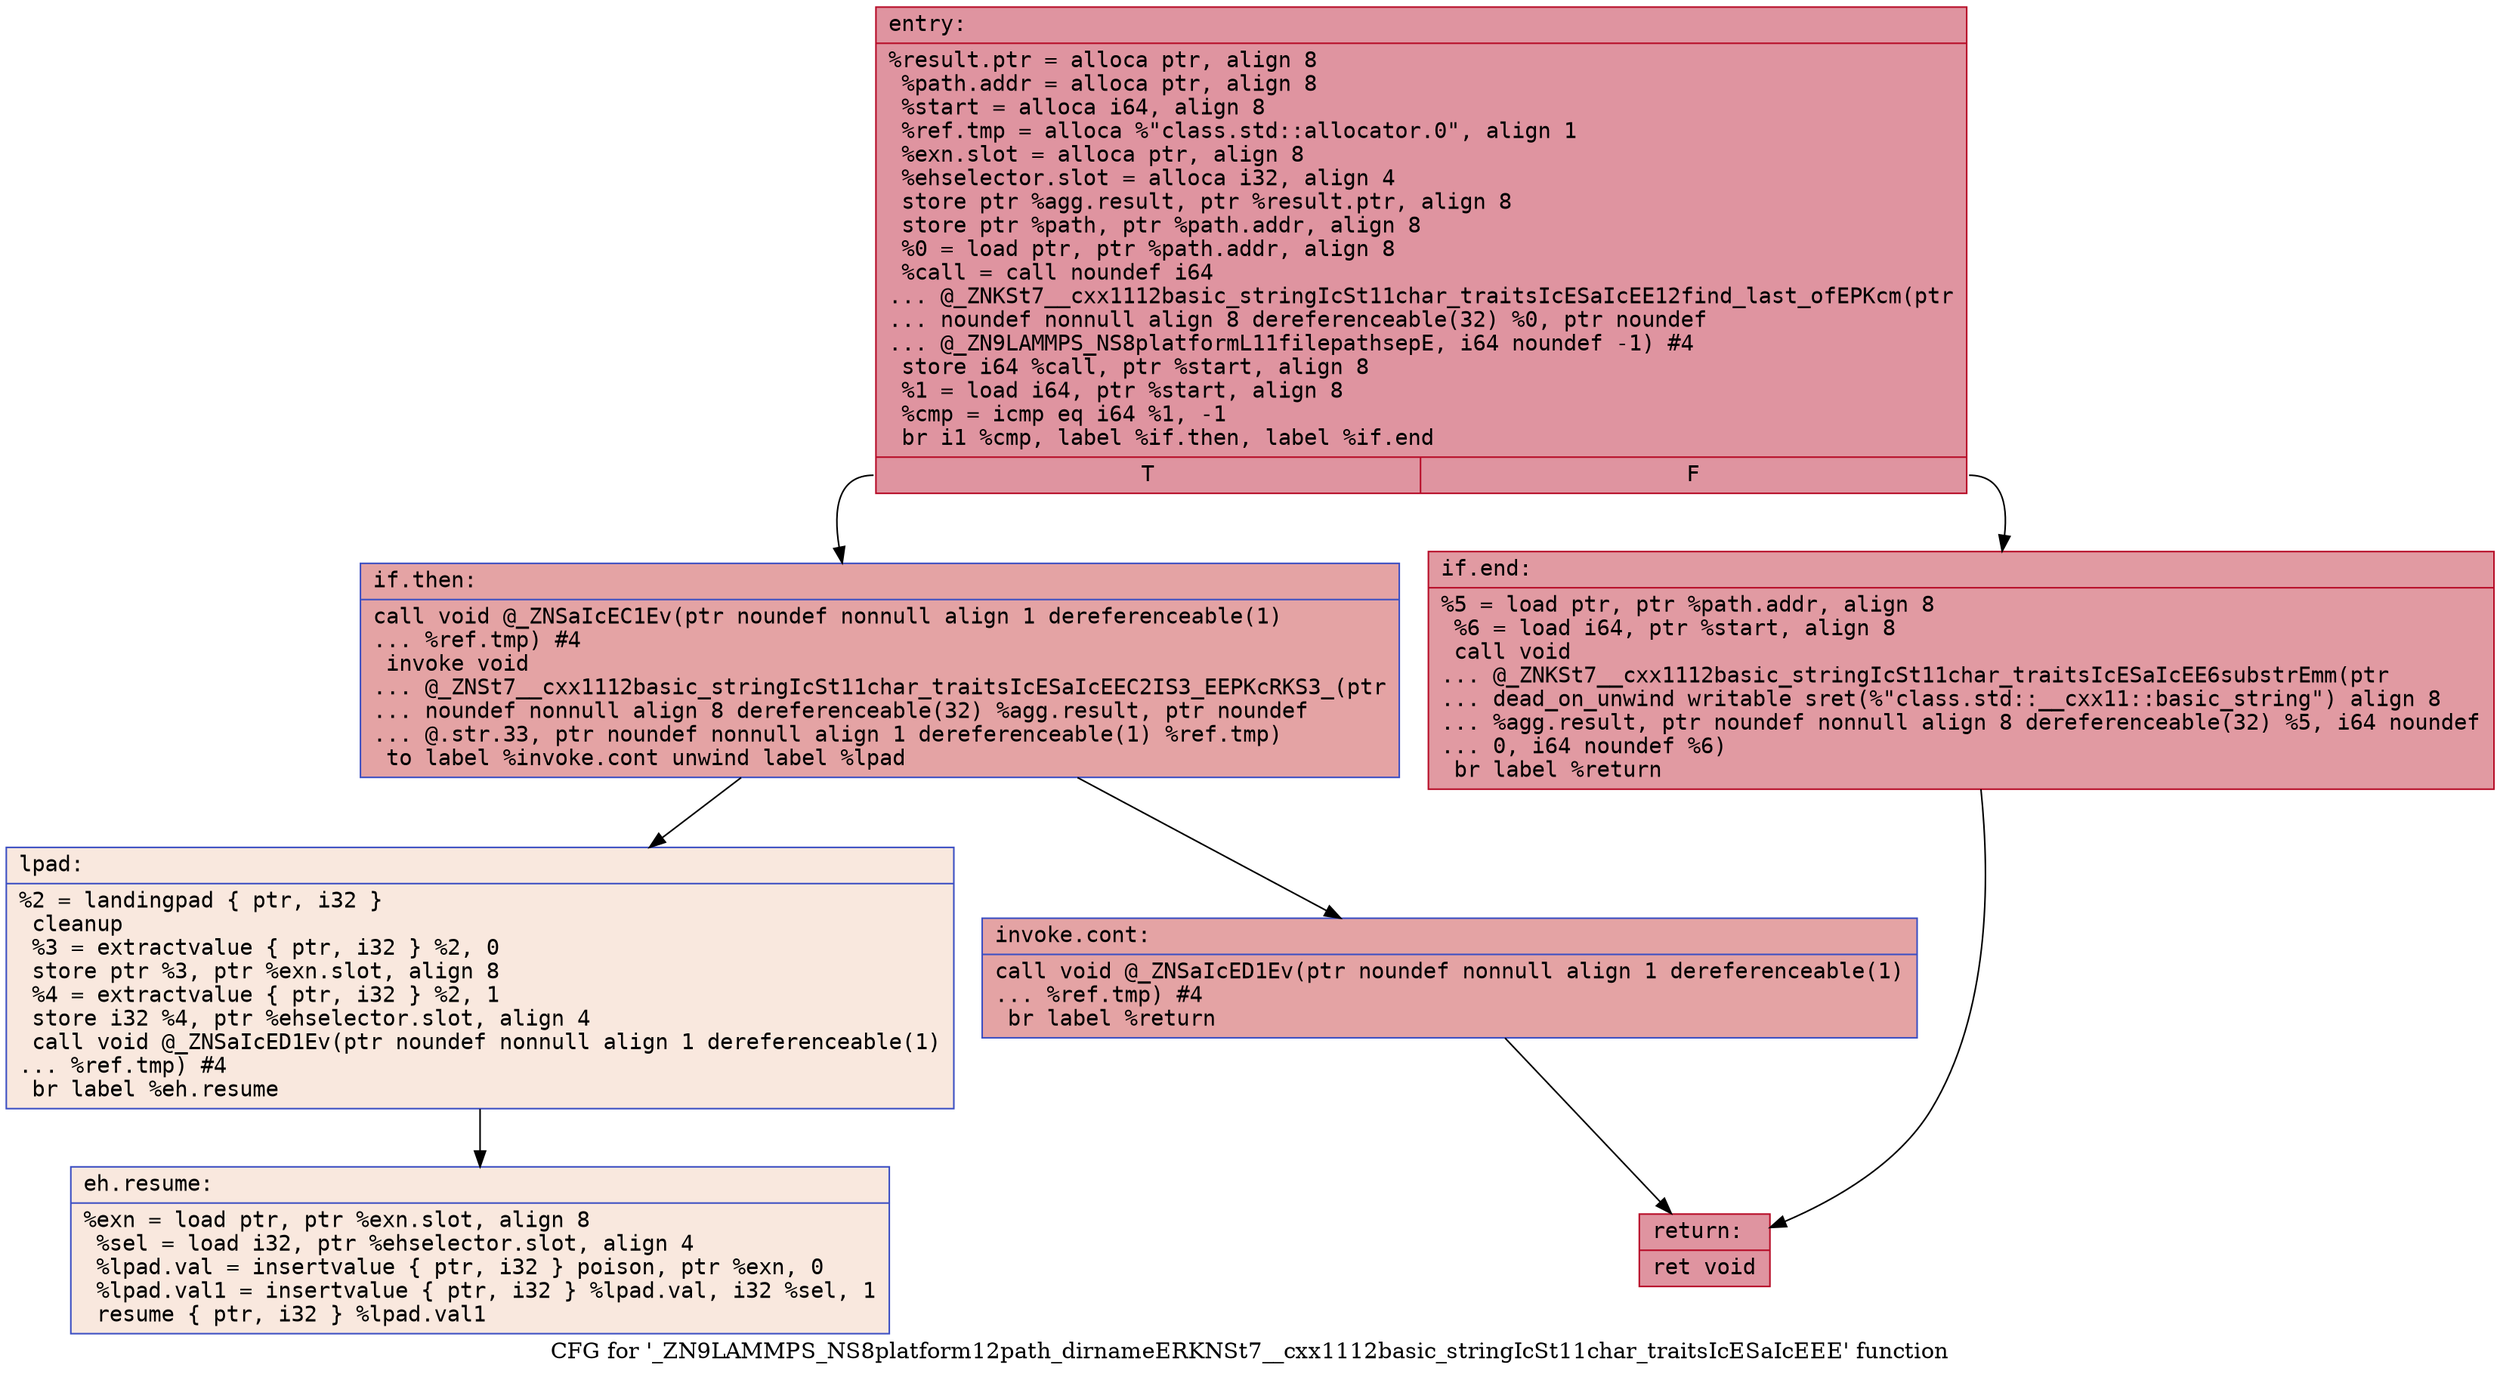 digraph "CFG for '_ZN9LAMMPS_NS8platform12path_dirnameERKNSt7__cxx1112basic_stringIcSt11char_traitsIcESaIcEEE' function" {
	label="CFG for '_ZN9LAMMPS_NS8platform12path_dirnameERKNSt7__cxx1112basic_stringIcSt11char_traitsIcESaIcEEE' function";

	Node0x5651cd812810 [shape=record,color="#b70d28ff", style=filled, fillcolor="#b70d2870" fontname="Courier",label="{entry:\l|  %result.ptr = alloca ptr, align 8\l  %path.addr = alloca ptr, align 8\l  %start = alloca i64, align 8\l  %ref.tmp = alloca %\"class.std::allocator.0\", align 1\l  %exn.slot = alloca ptr, align 8\l  %ehselector.slot = alloca i32, align 4\l  store ptr %agg.result, ptr %result.ptr, align 8\l  store ptr %path, ptr %path.addr, align 8\l  %0 = load ptr, ptr %path.addr, align 8\l  %call = call noundef i64\l... @_ZNKSt7__cxx1112basic_stringIcSt11char_traitsIcESaIcEE12find_last_ofEPKcm(ptr\l... noundef nonnull align 8 dereferenceable(32) %0, ptr noundef\l... @_ZN9LAMMPS_NS8platformL11filepathsepE, i64 noundef -1) #4\l  store i64 %call, ptr %start, align 8\l  %1 = load i64, ptr %start, align 8\l  %cmp = icmp eq i64 %1, -1\l  br i1 %cmp, label %if.then, label %if.end\l|{<s0>T|<s1>F}}"];
	Node0x5651cd812810:s0 -> Node0x5651cd8130a0[tooltip="entry -> if.then\nProbability 37.50%" ];
	Node0x5651cd812810:s1 -> Node0x5651cd813110[tooltip="entry -> if.end\nProbability 62.50%" ];
	Node0x5651cd8130a0 [shape=record,color="#3d50c3ff", style=filled, fillcolor="#c32e3170" fontname="Courier",label="{if.then:\l|  call void @_ZNSaIcEC1Ev(ptr noundef nonnull align 1 dereferenceable(1)\l... %ref.tmp) #4\l  invoke void\l... @_ZNSt7__cxx1112basic_stringIcSt11char_traitsIcESaIcEEC2IS3_EEPKcRKS3_(ptr\l... noundef nonnull align 8 dereferenceable(32) %agg.result, ptr noundef\l... @.str.33, ptr noundef nonnull align 1 dereferenceable(1) %ref.tmp)\l          to label %invoke.cont unwind label %lpad\l}"];
	Node0x5651cd8130a0 -> Node0x5651cd813550[tooltip="if.then -> invoke.cont\nProbability 100.00%" ];
	Node0x5651cd8130a0 -> Node0x5651cd8135a0[tooltip="if.then -> lpad\nProbability 0.00%" ];
	Node0x5651cd813550 [shape=record,color="#3d50c3ff", style=filled, fillcolor="#c32e3170" fontname="Courier",label="{invoke.cont:\l|  call void @_ZNSaIcED1Ev(ptr noundef nonnull align 1 dereferenceable(1)\l... %ref.tmp) #4\l  br label %return\l}"];
	Node0x5651cd813550 -> Node0x5651cd8138a0[tooltip="invoke.cont -> return\nProbability 100.00%" ];
	Node0x5651cd8135a0 [shape=record,color="#3d50c3ff", style=filled, fillcolor="#f2cab570" fontname="Courier",label="{lpad:\l|  %2 = landingpad \{ ptr, i32 \}\l          cleanup\l  %3 = extractvalue \{ ptr, i32 \} %2, 0\l  store ptr %3, ptr %exn.slot, align 8\l  %4 = extractvalue \{ ptr, i32 \} %2, 1\l  store i32 %4, ptr %ehselector.slot, align 4\l  call void @_ZNSaIcED1Ev(ptr noundef nonnull align 1 dereferenceable(1)\l... %ref.tmp) #4\l  br label %eh.resume\l}"];
	Node0x5651cd8135a0 -> Node0x5651cd813ca0[tooltip="lpad -> eh.resume\nProbability 100.00%" ];
	Node0x5651cd813110 [shape=record,color="#b70d28ff", style=filled, fillcolor="#bb1b2c70" fontname="Courier",label="{if.end:\l|  %5 = load ptr, ptr %path.addr, align 8\l  %6 = load i64, ptr %start, align 8\l  call void\l... @_ZNKSt7__cxx1112basic_stringIcSt11char_traitsIcESaIcEE6substrEmm(ptr\l... dead_on_unwind writable sret(%\"class.std::__cxx11::basic_string\") align 8\l... %agg.result, ptr noundef nonnull align 8 dereferenceable(32) %5, i64 noundef\l... 0, i64 noundef %6)\l  br label %return\l}"];
	Node0x5651cd813110 -> Node0x5651cd8138a0[tooltip="if.end -> return\nProbability 100.00%" ];
	Node0x5651cd8138a0 [shape=record,color="#b70d28ff", style=filled, fillcolor="#b70d2870" fontname="Courier",label="{return:\l|  ret void\l}"];
	Node0x5651cd813ca0 [shape=record,color="#3d50c3ff", style=filled, fillcolor="#f2cab570" fontname="Courier",label="{eh.resume:\l|  %exn = load ptr, ptr %exn.slot, align 8\l  %sel = load i32, ptr %ehselector.slot, align 4\l  %lpad.val = insertvalue \{ ptr, i32 \} poison, ptr %exn, 0\l  %lpad.val1 = insertvalue \{ ptr, i32 \} %lpad.val, i32 %sel, 1\l  resume \{ ptr, i32 \} %lpad.val1\l}"];
}

